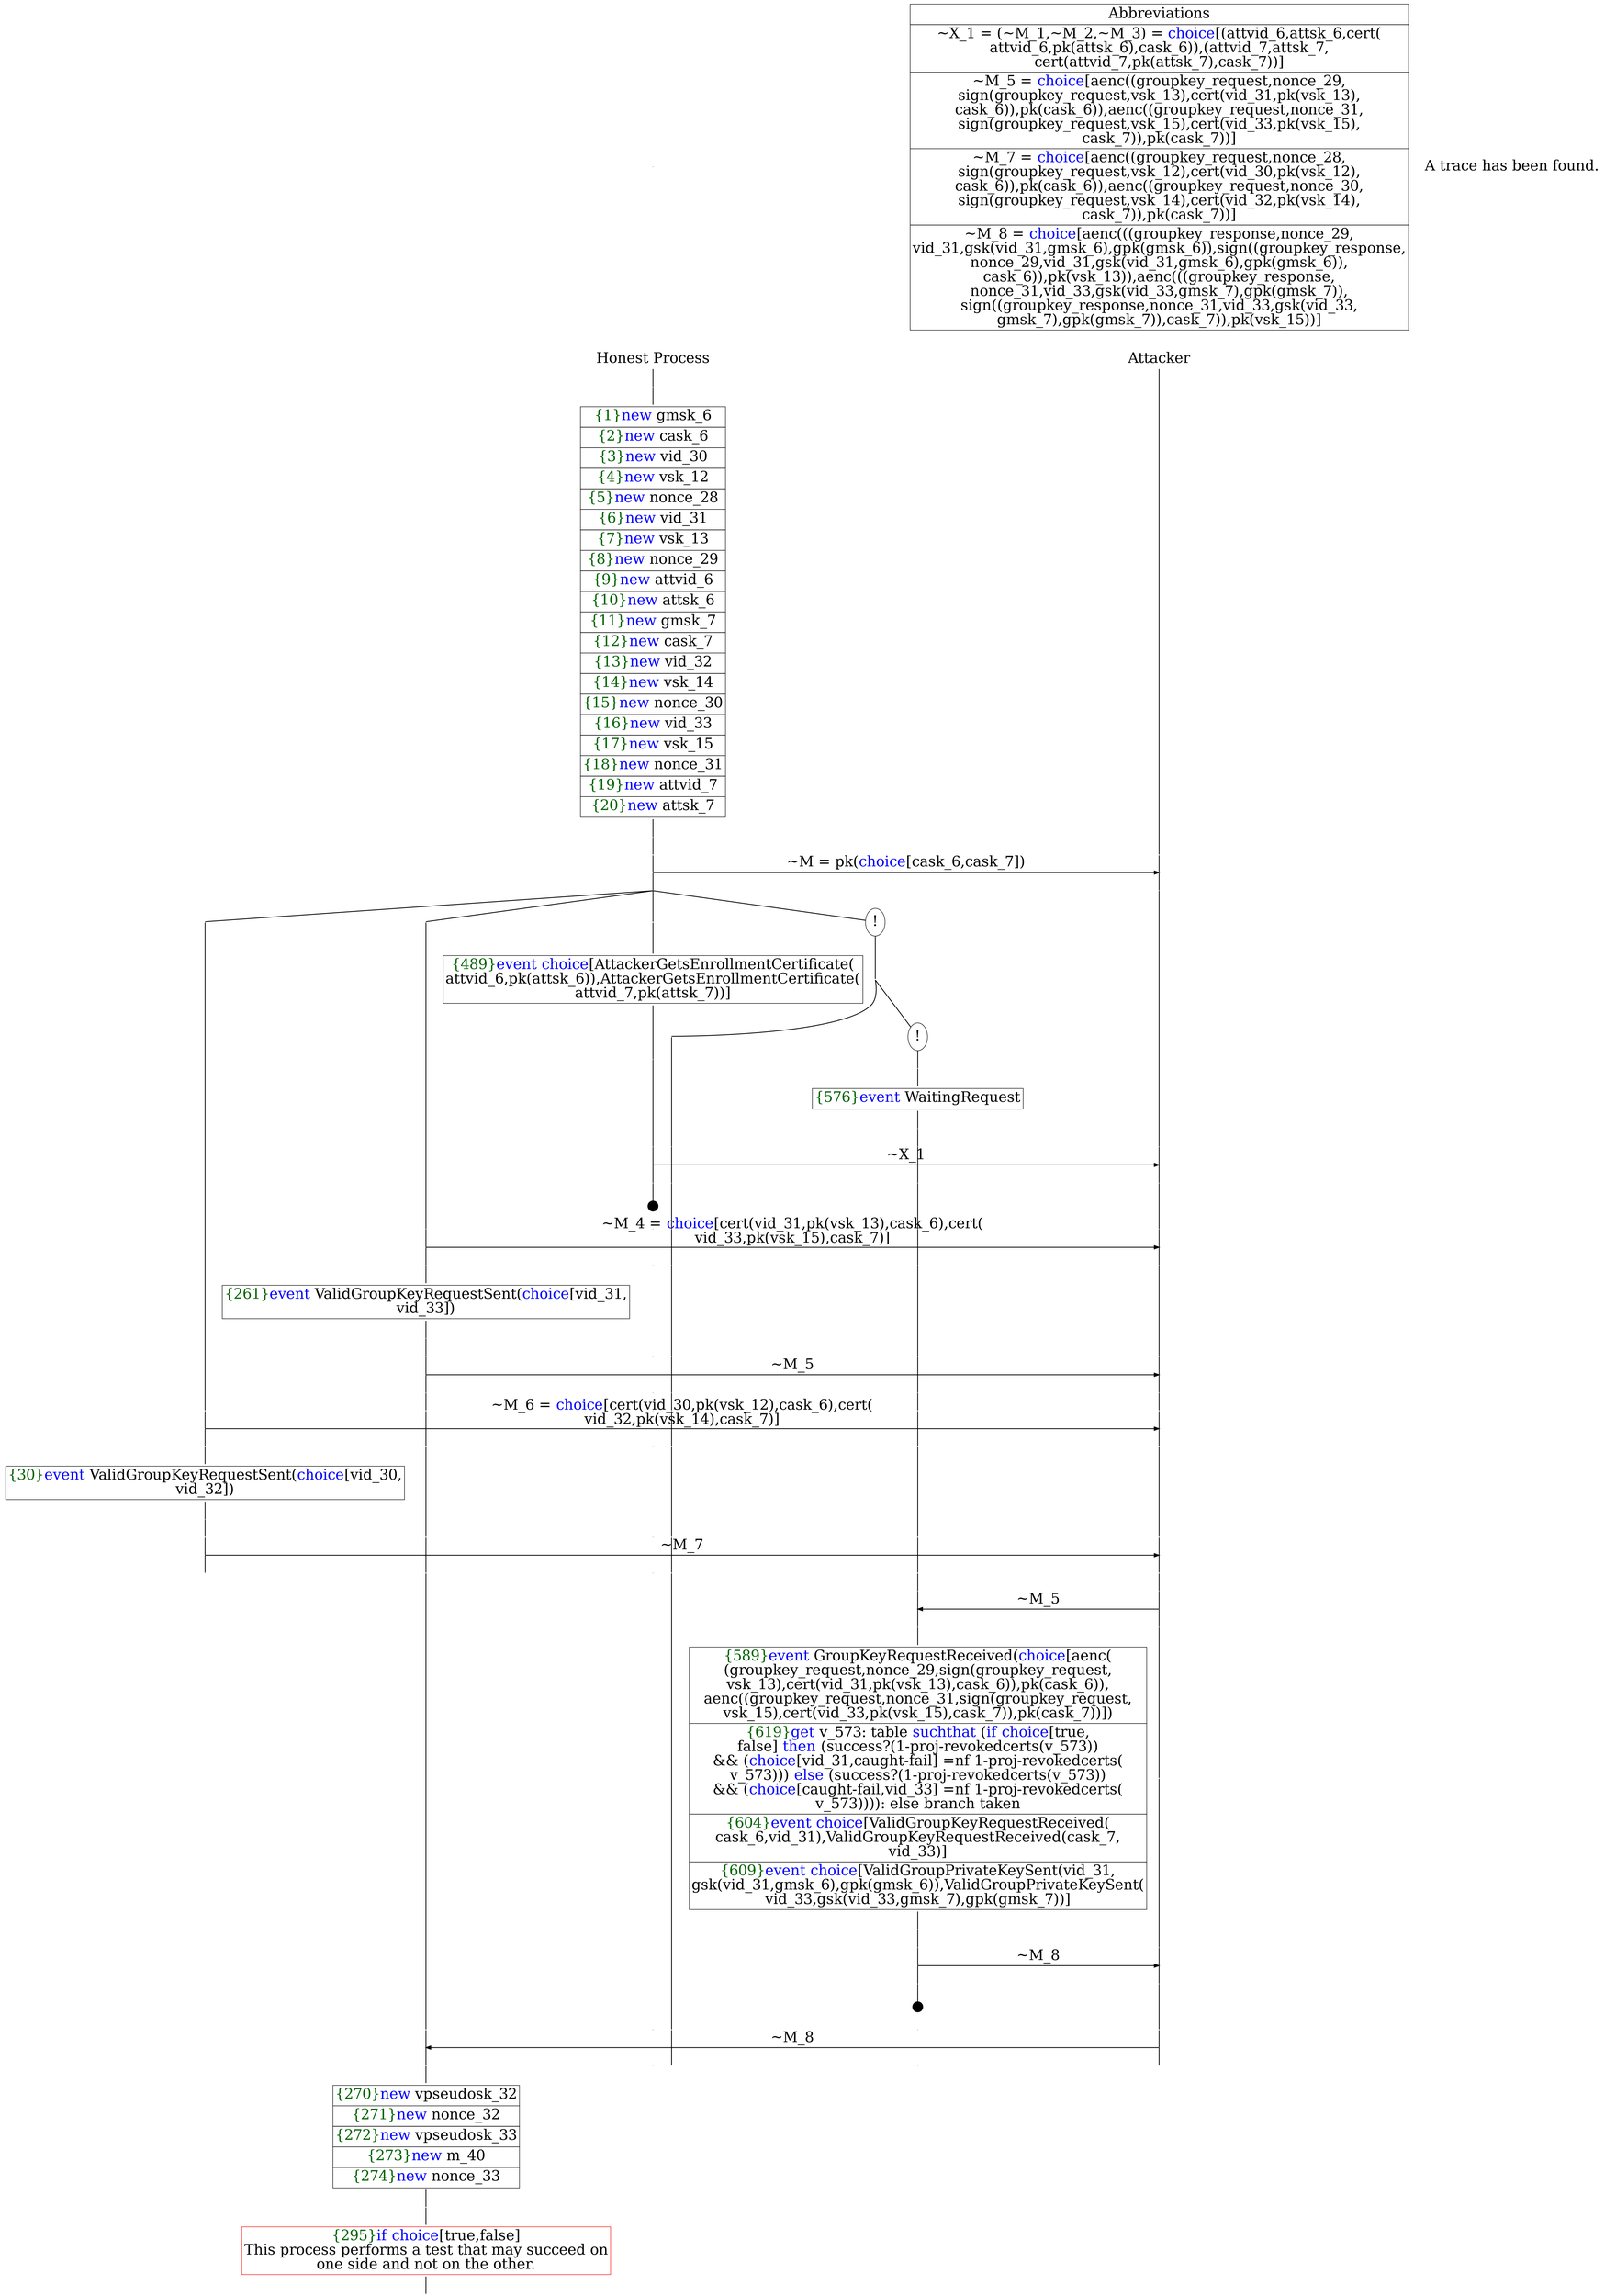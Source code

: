 digraph {
graph [ordering = out]
edge [arrowhead = none, penwidth = 1.6, fontsize = 30]
node [shape = point, width = 0, height = 0, fontsize = 30]
Trace<br/>
[label = <A trace has been found.<br/>
>, shape = plaintext]
P0__0 [label = "Honest Process", shape = plaintext]
P__0 [label = "Attacker", shape = plaintext]
Trace -> P0__0 [label = "", style = invisible, weight = 100]{rank = same; P0__0 P__0}
P0__0 -> P0__1 [label = <>, weight = 100]
P0__1 -> P0__2 [label = <>, weight = 100]
P0__2 [shape = plaintext, label = <<TABLE BORDER="0" CELLBORDER="1" CELLSPACING="0" CELLPADDING="4"> <TR><TD><FONT COLOR="darkgreen">{1}</FONT><FONT COLOR="blue">new </FONT>gmsk_6</TD></TR><TR><TD><FONT COLOR="darkgreen">{2}</FONT><FONT COLOR="blue">new </FONT>cask_6</TD></TR><TR><TD><FONT COLOR="darkgreen">{3}</FONT><FONT COLOR="blue">new </FONT>vid_30</TD></TR><TR><TD><FONT COLOR="darkgreen">{4}</FONT><FONT COLOR="blue">new </FONT>vsk_12</TD></TR><TR><TD><FONT COLOR="darkgreen">{5}</FONT><FONT COLOR="blue">new </FONT>nonce_28</TD></TR><TR><TD><FONT COLOR="darkgreen">{6}</FONT><FONT COLOR="blue">new </FONT>vid_31</TD></TR><TR><TD><FONT COLOR="darkgreen">{7}</FONT><FONT COLOR="blue">new </FONT>vsk_13</TD></TR><TR><TD><FONT COLOR="darkgreen">{8}</FONT><FONT COLOR="blue">new </FONT>nonce_29</TD></TR><TR><TD><FONT COLOR="darkgreen">{9}</FONT><FONT COLOR="blue">new </FONT>attvid_6</TD></TR><TR><TD><FONT COLOR="darkgreen">{10}</FONT><FONT COLOR="blue">new </FONT>attsk_6</TD></TR><TR><TD><FONT COLOR="darkgreen">{11}</FONT><FONT COLOR="blue">new </FONT>gmsk_7</TD></TR><TR><TD><FONT COLOR="darkgreen">{12}</FONT><FONT COLOR="blue">new </FONT>cask_7</TD></TR><TR><TD><FONT COLOR="darkgreen">{13}</FONT><FONT COLOR="blue">new </FONT>vid_32</TD></TR><TR><TD><FONT COLOR="darkgreen">{14}</FONT><FONT COLOR="blue">new </FONT>vsk_14</TD></TR><TR><TD><FONT COLOR="darkgreen">{15}</FONT><FONT COLOR="blue">new </FONT>nonce_30</TD></TR><TR><TD><FONT COLOR="darkgreen">{16}</FONT><FONT COLOR="blue">new </FONT>vid_33</TD></TR><TR><TD><FONT COLOR="darkgreen">{17}</FONT><FONT COLOR="blue">new </FONT>vsk_15</TD></TR><TR><TD><FONT COLOR="darkgreen">{18}</FONT><FONT COLOR="blue">new </FONT>nonce_31</TD></TR><TR><TD><FONT COLOR="darkgreen">{19}</FONT><FONT COLOR="blue">new </FONT>attvid_7</TD></TR><TR><TD><FONT COLOR="darkgreen">{20}</FONT><FONT COLOR="blue">new </FONT>attsk_7</TD></TR></TABLE>>]
P0__2 -> P0__3 [label = <>, weight = 100]
P0__3 -> P0__4 [label = <>, weight = 100]
P__0 -> P__1 [label = <>, weight = 100]
{rank = same; P__1 P0__4}
P0__4 -> P0__5 [label = <>, weight = 100]
P__1 -> P__2 [label = <>, weight = 100]
{rank = same; P__2 P0__5}
P0__5 -> P__2 [label = <~M = pk(<FONT COLOR="blue">choice</FONT>[cask_6,cask_7])>, arrowhead = normal]
P0__5 -> P0__6 [label = <>, weight = 100]
P__2 -> P__3 [label = <>, weight = 100]
{rank = same; P__3 P0__6}
/*RPar */
P0__6 -> P0_3__6 [label = <>]
P0__6 -> P0_2__6 [label = <>]
P0__6 -> P0_1__6 [label = <>]
P0__6 -> P0_0__6 [label = <>]
P0__6 [label = "", fixedsize = false, width = 0, height = 0, shape = none]
{rank = same; P0_0__6 P0_1__6 P0_2__6 P0_3__6}
P0_0__6 [label = "!", shape = ellipse]
P0_0_0__6 [label = "", fixedsize = false, width = 0, height = 0, shape = none]
P0_0__6 -> P0_0_0__6 [label = <>, weight = 100]
/*RPar */
P0_0_0__6 -> P0_0_0_1__6 [label = <>]
P0_0_0__6 -> P0_0_0_0__6 [label = <>]
P0_0_0__6 [label = "", fixedsize = false, width = 0, height = 0, shape = none]
{rank = same; P0_0_0_0__6 P0_0_0_1__6}
P0_0_0_0__6 [label = "!", shape = ellipse]
P0_0_0_0_0__6 [label = "", fixedsize = false, width = 0, height = 0, shape = none]
P0_0_0_0__6 -> P0_0_0_0_0__6 [label = <>, weight = 100]
P0_0_0_0_0__6 -> P0_0_0_0_0__7 [label = <>, weight = 100]
P0_0_0_0_0__7 [shape = plaintext, label = <<TABLE BORDER="0" CELLBORDER="1" CELLSPACING="0" CELLPADDING="4"> <TR><TD><FONT COLOR="darkgreen">{576}</FONT><FONT COLOR="blue">event</FONT> WaitingRequest</TD></TR></TABLE>>]
P0_0_0_0_0__7 -> P0_0_0_0_0__8 [label = <>, weight = 100]
P0_1__6 -> P0_1__7 [label = <>, weight = 100]
P0_1__7 [shape = plaintext, label = <<TABLE BORDER="0" CELLBORDER="1" CELLSPACING="0" CELLPADDING="4"> <TR><TD><FONT COLOR="darkgreen">{489}</FONT><FONT COLOR="blue">event</FONT> <FONT COLOR="blue">choice</FONT>[AttackerGetsEnrollmentCertificate(<br/>
attvid_6,pk(attsk_6)),AttackerGetsEnrollmentCertificate(<br/>
attvid_7,pk(attsk_7))]</TD></TR></TABLE>>]
P0_1__7 -> P0_1__8 [label = <>, weight = 100]
P0_1__8 -> P0_1__9 [label = <>, weight = 100]
P0_0_0_1__6 -> P0_0_0_1__7 [label = <>, weight = 100]
P0_0_0_0_0__8 -> P0_0_0_0_0__9 [label = <>, weight = 100]
P__3 -> P__4 [label = <>, weight = 100]
{rank = same; P__4 P0_0_0_0_0__9 P0_0_0_1__7 P0_1__9}
P0_1__9 -> P0_1__10 [label = <>, weight = 100]
P__4 -> P__5 [label = <>, weight = 100]
{rank = same; P__5 P0_1__10}
P0_1__10 -> P__5 [label = <~X_1>, arrowhead = normal]
P0_1__10 -> P0_1__11 [label = <>, weight = 100]
P0_0_0_1__7 -> P0_0_0_1__8 [label = <>, weight = 100]
P0_0_0_0_0__9 -> P0_0_0_0_0__10 [label = <>, weight = 100]
P__5 -> P__6 [label = <>, weight = 100]
{rank = same; P__6 P0_0_0_0_0__10 P0_0_0_1__8 P0_1__11}
P0_1__12 [label = "", width = 0.3, height = 0.3]
P0_1__11 -> P0_1__12 [label = <>, weight = 100]
P0_2__6 -> P0_2__7 [label = <>, weight = 100]
P0_1__13 [label = "", style = invisible]
P0_1__12 -> P0_1__13 [label = <>, weight = 100, style = invisible]
P0_0_0_1__8 -> P0_0_0_1__9 [label = <>, weight = 100]
P0_0_0_0_0__10 -> P0_0_0_0_0__11 [label = <>, weight = 100]
P__6 -> P__7 [label = <>, weight = 100]
{rank = same; P__7 P0_0_0_0_0__11 P0_0_0_1__9 P0_1__13 P0_2__7}
P0_2__7 -> P0_2__8 [label = <>, weight = 100]
P__7 -> P__8 [label = <>, weight = 100]
{rank = same; P__8 P0_2__8}
P0_2__8 -> P__8 [label = <~M_4 = <FONT COLOR="blue">choice</FONT>[cert(vid_31,pk(vsk_13),cask_6),cert(<br/>
vid_33,pk(vsk_15),cask_7)]>, arrowhead = normal]
P0_2__8 -> P0_2__9 [label = <>, weight = 100]
P0_1__14 [label = "", style = invisible]
P0_1__13 -> P0_1__14 [label = <>, weight = 100, style = invisible]
P0_0_0_1__9 -> P0_0_0_1__10 [label = <>, weight = 100]
P0_0_0_0_0__11 -> P0_0_0_0_0__12 [label = <>, weight = 100]
P__8 -> P__9 [label = <>, weight = 100]
{rank = same; P__9 P0_0_0_0_0__12 P0_0_0_1__10 P0_1__14 P0_2__9}
P0_2__9 -> P0_2__10 [label = <>, weight = 100]
P0_2__10 [shape = plaintext, label = <<TABLE BORDER="0" CELLBORDER="1" CELLSPACING="0" CELLPADDING="4"> <TR><TD><FONT COLOR="darkgreen">{261}</FONT><FONT COLOR="blue">event</FONT> ValidGroupKeyRequestSent(<FONT COLOR="blue">choice</FONT>[vid_31,<br/>
vid_33])</TD></TR></TABLE>>]
P0_2__10 -> P0_2__11 [label = <>, weight = 100]
P0_2__11 -> P0_2__12 [label = <>, weight = 100]
P0_1__15 [label = "", style = invisible]
P0_1__14 -> P0_1__15 [label = <>, weight = 100, style = invisible]
P0_0_0_1__10 -> P0_0_0_1__11 [label = <>, weight = 100]
P0_0_0_0_0__12 -> P0_0_0_0_0__13 [label = <>, weight = 100]
P__9 -> P__10 [label = <>, weight = 100]
{rank = same; P__10 P0_0_0_0_0__13 P0_0_0_1__11 P0_1__15 P0_2__12}
P0_2__12 -> P0_2__13 [label = <>, weight = 100]
P__10 -> P__11 [label = <>, weight = 100]
{rank = same; P__11 P0_2__13}
P0_2__13 -> P__11 [label = <~M_5>, arrowhead = normal]
P0_2__13 -> P0_2__14 [label = <>, weight = 100]
P0_1__16 [label = "", style = invisible]
P0_1__15 -> P0_1__16 [label = <>, weight = 100, style = invisible]
P0_0_0_1__11 -> P0_0_0_1__12 [label = <>, weight = 100]
P0_0_0_0_0__13 -> P0_0_0_0_0__14 [label = <>, weight = 100]
P__11 -> P__12 [label = <>, weight = 100]
{rank = same; P__12 P0_0_0_0_0__14 P0_0_0_1__12 P0_1__16 P0_2__14}
P0_3__6 -> P0_3__7 [label = <>, weight = 100]
P0_2__14 -> P0_2__15 [label = <>, weight = 100]
P0_1__17 [label = "", style = invisible]
P0_1__16 -> P0_1__17 [label = <>, weight = 100, style = invisible]
P0_0_0_1__12 -> P0_0_0_1__13 [label = <>, weight = 100]
P0_0_0_0_0__14 -> P0_0_0_0_0__15 [label = <>, weight = 100]
P__12 -> P__13 [label = <>, weight = 100]
{rank = same; P__13 P0_0_0_0_0__15 P0_0_0_1__13 P0_1__17 P0_2__15 P0_3__7}
P0_3__7 -> P0_3__8 [label = <>, weight = 100]
P__13 -> P__14 [label = <>, weight = 100]
{rank = same; P__14 P0_3__8}
P0_3__8 -> P__14 [label = <~M_6 = <FONT COLOR="blue">choice</FONT>[cert(vid_30,pk(vsk_12),cask_6),cert(<br/>
vid_32,pk(vsk_14),cask_7)]>, arrowhead = normal]
P0_3__8 -> P0_3__9 [label = <>, weight = 100]
P0_2__15 -> P0_2__16 [label = <>, weight = 100]
P0_1__18 [label = "", style = invisible]
P0_1__17 -> P0_1__18 [label = <>, weight = 100, style = invisible]
P0_0_0_1__13 -> P0_0_0_1__14 [label = <>, weight = 100]
P0_0_0_0_0__15 -> P0_0_0_0_0__16 [label = <>, weight = 100]
P__14 -> P__15 [label = <>, weight = 100]
{rank = same; P__15 P0_0_0_0_0__16 P0_0_0_1__14 P0_1__18 P0_2__16 P0_3__9}
P0_3__9 -> P0_3__10 [label = <>, weight = 100]
P0_3__10 [shape = plaintext, label = <<TABLE BORDER="0" CELLBORDER="1" CELLSPACING="0" CELLPADDING="4"> <TR><TD><FONT COLOR="darkgreen">{30}</FONT><FONT COLOR="blue">event</FONT> ValidGroupKeyRequestSent(<FONT COLOR="blue">choice</FONT>[vid_30,<br/>
vid_32])</TD></TR></TABLE>>]
P0_3__10 -> P0_3__11 [label = <>, weight = 100]
P0_3__11 -> P0_3__12 [label = <>, weight = 100]
P0_2__16 -> P0_2__17 [label = <>, weight = 100]
P0_1__19 [label = "", style = invisible]
P0_1__18 -> P0_1__19 [label = <>, weight = 100, style = invisible]
P0_0_0_1__14 -> P0_0_0_1__15 [label = <>, weight = 100]
P0_0_0_0_0__16 -> P0_0_0_0_0__17 [label = <>, weight = 100]
P__15 -> P__16 [label = <>, weight = 100]
{rank = same; P__16 P0_0_0_0_0__17 P0_0_0_1__15 P0_1__19 P0_2__17 P0_3__12}
P0_3__12 -> P0_3__13 [label = <>, weight = 100]
P__16 -> P__17 [label = <>, weight = 100]
{rank = same; P__17 P0_3__13}
P0_3__13 -> P__17 [label = <~M_7>, arrowhead = normal]
P0_3__13 -> P0_3__14 [label = <>, weight = 100]
P0_2__17 -> P0_2__18 [label = <>, weight = 100]
P0_1__20 [label = "", style = invisible]
P0_1__19 -> P0_1__20 [label = <>, weight = 100, style = invisible]
P0_0_0_1__15 -> P0_0_0_1__16 [label = <>, weight = 100]
P0_0_0_0_0__17 -> P0_0_0_0_0__18 [label = <>, weight = 100]
P__17 -> P__18 [label = <>, weight = 100]
{rank = same; P__18 P0_0_0_0_0__18 P0_0_0_1__16 P0_1__20 P0_2__18 P0_3__14}
P0_0_0_0_0__18 -> P0_0_0_0_0__19 [label = <>, weight = 100]
P__18 -> P__19 [label = <>, weight = 100]
{rank = same; P__19 P0_0_0_0_0__19}
P0_0_0_0_0__19 -> P0_0_0_0_0__20 [label = <>, weight = 100]
P__19 -> P__20 [label = <>, weight = 100]
{rank = same; P__20 P0_0_0_0_0__20}
P0_0_0_0_0__20 -> P__20 [label = <~M_5>, dir = back, arrowhead = normal]
P0_0_0_0_0__20 -> P0_0_0_0_0__21 [label = <>, weight = 100]
P__20 -> P__21 [label = <>, weight = 100]
{rank = same; P__21 P0_0_0_0_0__21}
P0_0_0_0_0__21 -> P0_0_0_0_0__22 [label = <>, weight = 100]
P0_0_0_0_0__22 [shape = plaintext, label = <<TABLE BORDER="0" CELLBORDER="1" CELLSPACING="0" CELLPADDING="4"> <TR><TD><FONT COLOR="darkgreen">{589}</FONT><FONT COLOR="blue">event</FONT> GroupKeyRequestReceived(<FONT COLOR="blue">choice</FONT>[aenc(<br/>
(groupkey_request,nonce_29,sign(groupkey_request,<br/>
vsk_13),cert(vid_31,pk(vsk_13),cask_6)),pk(cask_6)),<br/>
aenc((groupkey_request,nonce_31,sign(groupkey_request,<br/>
vsk_15),cert(vid_33,pk(vsk_15),cask_7)),pk(cask_7))])<br/>
</TD></TR><TR><TD><FONT COLOR="darkgreen">{619}</FONT><FONT COLOR="blue">get</FONT> v_573: table <FONT COLOR="blue">suchthat</FONT> (<FONT COLOR="blue">if</FONT> <FONT COLOR="blue">choice</FONT>[true,<br/>
false] <FONT COLOR="blue">then</FONT> (success?(1-proj-revokedcerts(v_573))<br/>
&amp;&amp; (<FONT COLOR="blue">choice</FONT>[vid_31,caught-fail] =nf 1-proj-revokedcerts(<br/>
v_573))) <FONT COLOR="blue">else</FONT> (success?(1-proj-revokedcerts(v_573))<br/>
&amp;&amp; (<FONT COLOR="blue">choice</FONT>[caught-fail,vid_33] =nf 1-proj-revokedcerts(<br/>
v_573)))): else branch taken</TD></TR><TR><TD><FONT COLOR="darkgreen">{604}</FONT><FONT COLOR="blue">event</FONT> <FONT COLOR="blue">choice</FONT>[ValidGroupKeyRequestReceived(<br/>
cask_6,vid_31),ValidGroupKeyRequestReceived(cask_7,<br/>
vid_33)]</TD></TR><TR><TD><FONT COLOR="darkgreen">{609}</FONT><FONT COLOR="blue">event</FONT> <FONT COLOR="blue">choice</FONT>[ValidGroupPrivateKeySent(vid_31,<br/>
gsk(vid_31,gmsk_6),gpk(gmsk_6)),ValidGroupPrivateKeySent(<br/>
vid_33,gsk(vid_33,gmsk_7),gpk(gmsk_7))]</TD></TR></TABLE>>]
P0_0_0_0_0__22 -> P0_0_0_0_0__23 [label = <>, weight = 100]
P__21 -> P__22 [label = <>, weight = 100]
{rank = same; P__22 P0_0_0_0_0__22}
P0_0_0_0_0__23 -> P0_0_0_0_0__24 [label = <>, weight = 100]
P__22 -> P__23 [label = <>, weight = 100]
{rank = same; P__23 P0_0_0_0_0__24}
P0_0_0_0_0__24 -> P0_0_0_0_0__25 [label = <>, weight = 100]
P__23 -> P__24 [label = <>, weight = 100]
{rank = same; P__24 P0_0_0_0_0__25}
P0_0_0_0_0__25 -> P__24 [label = <~M_8>, arrowhead = normal]
P0_0_0_0_0__25 -> P0_0_0_0_0__26 [label = <>, weight = 100]
P__24 -> P__25 [label = <>, weight = 100]
{rank = same; P__25 P0_0_0_0_0__26}
P0_0_0_0_0__27 [label = "", width = 0.3, height = 0.3]
P0_0_0_0_0__26 -> P0_0_0_0_0__27 [label = <>, weight = 100]
P0_2__18 -> P0_2__19 [label = <>, weight = 100]
P0_1__21 [label = "", style = invisible]
P0_1__20 -> P0_1__21 [label = <>, weight = 100, style = invisible]
P0_0_0_1__16 -> P0_0_0_1__17 [label = <>, weight = 100]
P0_0_0_0_0__28 [label = "", style = invisible]
P0_0_0_0_0__27 -> P0_0_0_0_0__28 [label = <>, weight = 100, style = invisible]
P__25 -> P__26 [label = <>, weight = 100]
{rank = same; P__26 P0_0_0_0_0__28 P0_0_0_1__17 P0_1__21 P0_2__19}
P0_2__19 -> P0_2__20 [label = <>, weight = 100]
P__26 -> P__27 [label = <>, weight = 100]
{rank = same; P__27 P0_2__20}
P0_2__20 -> P__27 [label = <~M_8>, dir = back, arrowhead = normal]
P0_2__20 -> P0_2__21 [label = <>, weight = 100]
P0_1__22 [label = "", style = invisible]
P0_1__21 -> P0_1__22 [label = <>, weight = 100, style = invisible]
P0_0_0_1__17 -> P0_0_0_1__18 [label = <>, weight = 100]
P0_0_0_0_0__29 [label = "", style = invisible]
P0_0_0_0_0__28 -> P0_0_0_0_0__29 [label = <>, weight = 100, style = invisible]
P__27 -> P__28 [label = <>, weight = 100]
{rank = same; P__28 P0_0_0_0_0__29 P0_0_0_1__18 P0_1__22 P0_2__21}
P0_2__21 -> P0_2__22 [label = <>, weight = 100]
P0_2__22 [shape = plaintext, label = <<TABLE BORDER="0" CELLBORDER="1" CELLSPACING="0" CELLPADDING="4"> <TR><TD><FONT COLOR="darkgreen">{270}</FONT><FONT COLOR="blue">new </FONT>vpseudosk_32</TD></TR><TR><TD><FONT COLOR="darkgreen">{271}</FONT><FONT COLOR="blue">new </FONT>nonce_32</TD></TR><TR><TD><FONT COLOR="darkgreen">{272}</FONT><FONT COLOR="blue">new </FONT>vpseudosk_33</TD></TR><TR><TD><FONT COLOR="darkgreen">{273}</FONT><FONT COLOR="blue">new </FONT>m_40</TD></TR><TR><TD><FONT COLOR="darkgreen">{274}</FONT><FONT COLOR="blue">new </FONT>nonce_33</TD></TR></TABLE>>]
P0_2__22 -> P0_2__23 [label = <>, weight = 100]
P0_2__23 -> P0_2__24 [label = <>, weight = 100]
P0_2__24 [color = red, shape = plaintext, label = <<TABLE BORDER="0" CELLBORDER="1" CELLSPACING="0" CELLPADDING="4"> <TR><TD><FONT COLOR="darkgreen">{295}</FONT><FONT COLOR="blue">if</FONT> <FONT COLOR="blue">choice</FONT>[true,false]<br/>
This process performs a test that may succeed on<br/>
one side and not on the other.</TD></TR></TABLE>>]
P0_2__24 -> P0_2__25 [label = <>, weight = 100]
Abbrev [shape = plaintext, label = <<TABLE BORDER="0" CELLBORDER="1" CELLSPACING="0" CELLPADDING="4"><TR> <TD> Abbreviations </TD></TR><TR><TD>~X_1 = (~M_1,~M_2,~M_3) = <FONT COLOR="blue">choice</FONT>[(attvid_6,attsk_6,cert(<br/>
attvid_6,pk(attsk_6),cask_6)),(attvid_7,attsk_7,<br/>
cert(attvid_7,pk(attsk_7),cask_7))]</TD></TR><TR><TD>~M_5 = <FONT COLOR="blue">choice</FONT>[aenc((groupkey_request,nonce_29,<br/>
sign(groupkey_request,vsk_13),cert(vid_31,pk(vsk_13),<br/>
cask_6)),pk(cask_6)),aenc((groupkey_request,nonce_31,<br/>
sign(groupkey_request,vsk_15),cert(vid_33,pk(vsk_15),<br/>
cask_7)),pk(cask_7))]</TD></TR><TR><TD>~M_7 = <FONT COLOR="blue">choice</FONT>[aenc((groupkey_request,nonce_28,<br/>
sign(groupkey_request,vsk_12),cert(vid_30,pk(vsk_12),<br/>
cask_6)),pk(cask_6)),aenc((groupkey_request,nonce_30,<br/>
sign(groupkey_request,vsk_14),cert(vid_32,pk(vsk_14),<br/>
cask_7)),pk(cask_7))]</TD></TR><TR><TD>~M_8 = <FONT COLOR="blue">choice</FONT>[aenc(((groupkey_response,nonce_29,<br/>
vid_31,gsk(vid_31,gmsk_6),gpk(gmsk_6)),sign((groupkey_response,<br/>
nonce_29,vid_31,gsk(vid_31,gmsk_6),gpk(gmsk_6)),<br/>
cask_6)),pk(vsk_13)),aenc(((groupkey_response,<br/>
nonce_31,vid_33,gsk(vid_33,gmsk_7),gpk(gmsk_7)),<br/>
sign((groupkey_response,nonce_31,vid_33,gsk(vid_33,<br/>
gmsk_7),gpk(gmsk_7)),cask_7)),pk(vsk_15))]</TD></TR></TABLE>>]Abbrev -> P__0 [style = invisible, weight =100]}
